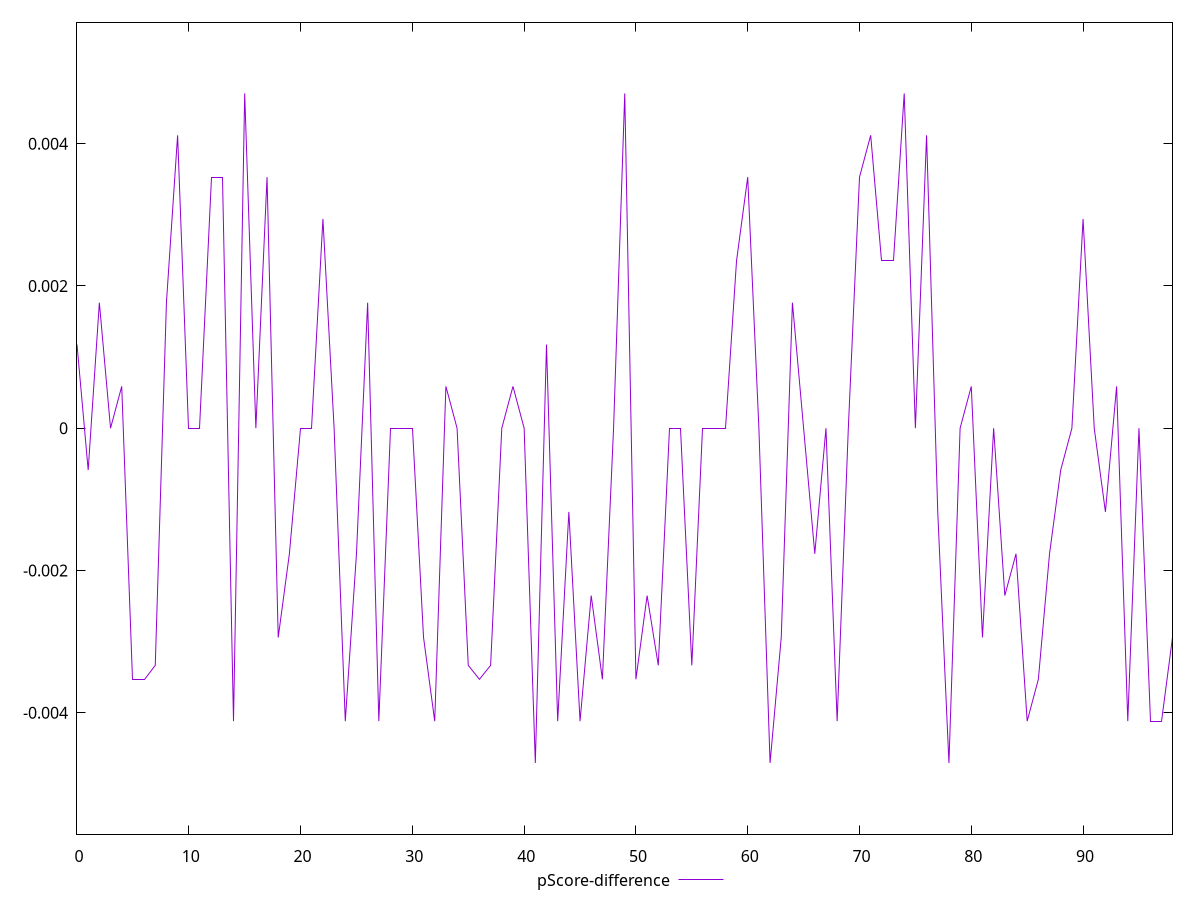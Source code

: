 reset

$pScoreDifference <<EOF
0 0.0011764705882352962
1 -0.0005882352941176394
2 0.0017647058823529547
3 0
4 0.0005882352941176394
5 -0.0035294117647058747
6 -0.003529411764705892
7 -0.0033333333333334103
8 0.001764705882352946
9 0.0041176470588235314
10 0
11 0
12 0.003529411764705871
13 0.003529411764705892
14 -0.004117647058823504
15 0.004705882352941171
16 0
17 0.0035294117647058365
18 -0.0029411764705882717
19 -0.0017647058823529599
20 0
21 0
22 0.002941176470588211
23 0
24 -0.0041176470588235314
25 -0.001764705882352946
26 0.0017647058823529547
27 -0.004117647058823504
28 0
29 0
30 0
31 -0.0029411764705882526
32 -0.0041176470588235176
33 0.0005882352941176394
34 -2.0816681711721685e-17
35 -0.0033333333333334103
36 -0.003529411764705913
37 -0.0033333333333334103
38 0
39 0.0005882352941176117
40 0
41 -0.004705882352941209
42 0.0011764705882352962
43 -0.0041176470588235176
44 -0.001176470588235317
45 -0.0041176470588235314
46 -0.002352941176470613
47 -0.003529411764705878
48 0
49 0.004705882352941171
50 -0.003529411764705913
51 -0.002352941176470613
52 -0.0033333333333334103
53 0
54 0
55 -0.0033333333333334103
56 0
57 0
58 0
59 0.0023529411764705577
60 0.003529411764705871
61 0
62 -0.004705882352941171
63 -0.0029411764705882387
64 0.0017647058823529321
65 0
66 -0.001764705882352946
67 0
68 -0.0041176470588235314
69 0
70 0.003529411764705854
71 0.0041176470588235314
72 0.002352941176470613
73 0.002352941176470613
74 0.004705882352941188
75 0
76 0.004117647058823512
77 -0.0011764705882352997
78 -0.004705882352941171
79 0
80 0.0005882352941176533
81 -0.0029411764705882717
82 0
83 -0.0023529411764705785
84 -0.0017647058823529373
85 -0.004117647058823504
86 -0.003529411764705892
87 -0.0017647058823529738
88 -0.0005882352941176672
89 0
90 0.0029411764705882335
91 0
92 -0.0011764705882353205
93 0.0005882352941176117
94 -0.0041176470588235505
95 -2.0816681711721685e-17
96 -0.0041176470588235505
97 -0.0041176470588235176
98 -0.0029411764705882717
EOF

set key outside below
set xrange [0:98]
set yrange [-0.005705882352941209:0.005705882352941188]
set trange [-0.005705882352941209:0.005705882352941188]
set terminal svg size 640, 500 enhanced background rgb 'white'
set output "reports/report_00027_2021-02-24T12-40-31.850Z/uses-text-compression/samples/card/pScore-difference/values.svg"

plot $pScoreDifference title "pScore-difference" with line

reset
